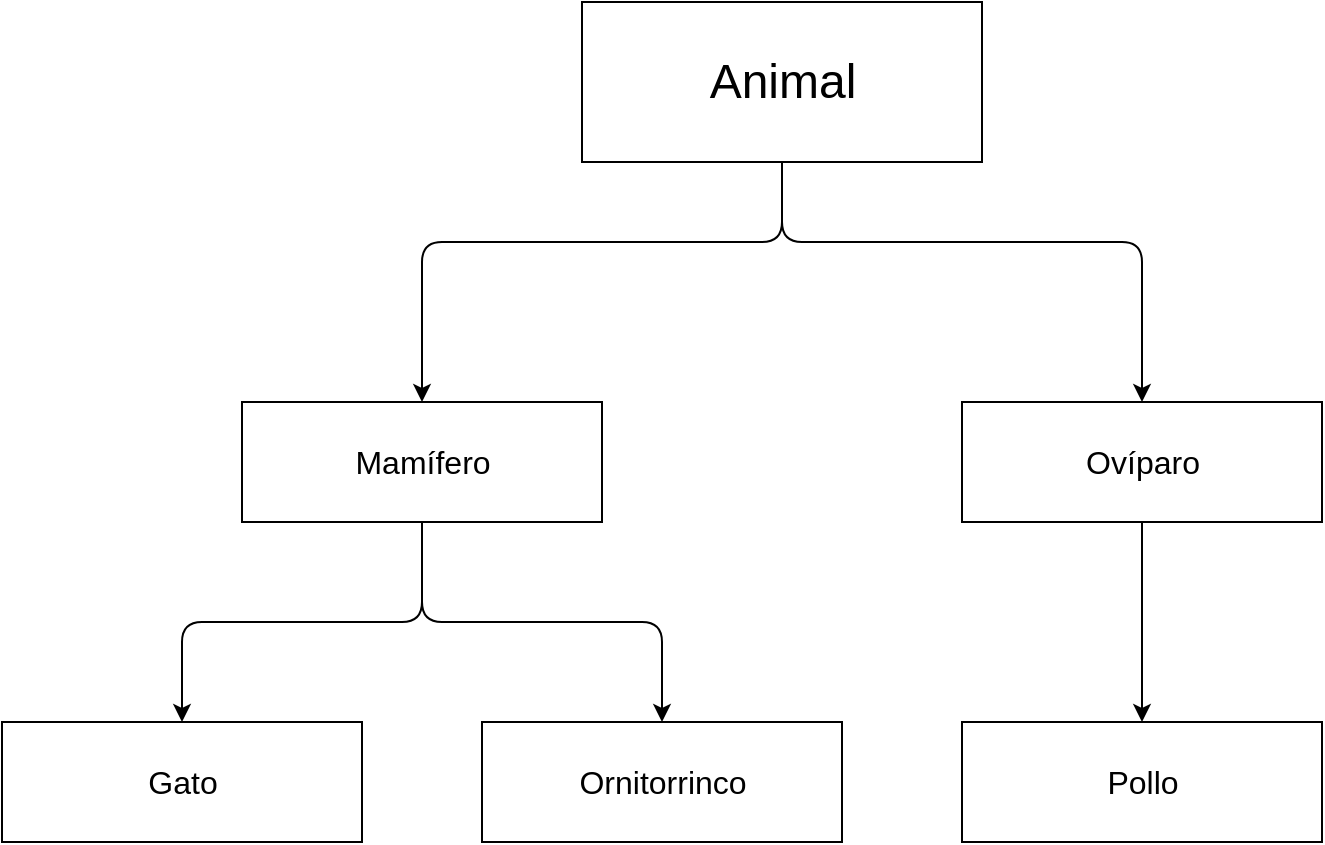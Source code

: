 <mxfile>
    <diagram id="azpiQvu3mpwtCU8szLEb" name="Página-1">
        <mxGraphModel dx="1307" dy="725" grid="1" gridSize="10" guides="1" tooltips="1" connect="1" arrows="1" fold="1" page="1" pageScale="1" pageWidth="850" pageHeight="1100" math="0" shadow="0">
            <root>
                <mxCell id="0"/>
                <mxCell id="1" parent="0"/>
                <mxCell id="4" style="edgeStyle=none;html=1;fontSize=24;" edge="1" parent="1" source="3">
                    <mxGeometry relative="1" as="geometry">
                        <mxPoint x="240" y="280" as="targetPoint"/>
                        <Array as="points">
                            <mxPoint x="420" y="200"/>
                            <mxPoint x="240" y="200"/>
                        </Array>
                    </mxGeometry>
                </mxCell>
                <mxCell id="5" style="edgeStyle=none;html=1;fontSize=24;" edge="1" parent="1" source="3">
                    <mxGeometry relative="1" as="geometry">
                        <mxPoint x="600" y="280" as="targetPoint"/>
                        <Array as="points">
                            <mxPoint x="420" y="200"/>
                            <mxPoint x="600" y="200"/>
                        </Array>
                    </mxGeometry>
                </mxCell>
                <mxCell id="3" value="&lt;font style=&quot;font-size: 24px;&quot;&gt;Animal&lt;/font&gt;" style="html=1;" vertex="1" parent="1">
                    <mxGeometry x="320" y="80" width="200" height="80" as="geometry"/>
                </mxCell>
                <mxCell id="8" style="edgeStyle=none;html=1;fontSize=18;" edge="1" parent="1" source="6">
                    <mxGeometry relative="1" as="geometry">
                        <mxPoint x="120" y="440" as="targetPoint"/>
                        <Array as="points">
                            <mxPoint x="240" y="390"/>
                            <mxPoint x="120" y="390"/>
                        </Array>
                    </mxGeometry>
                </mxCell>
                <mxCell id="9" style="edgeStyle=none;html=1;fontSize=18;" edge="1" parent="1" source="6">
                    <mxGeometry relative="1" as="geometry">
                        <mxPoint x="360" y="440" as="targetPoint"/>
                        <Array as="points">
                            <mxPoint x="240" y="390"/>
                            <mxPoint x="360" y="390"/>
                        </Array>
                    </mxGeometry>
                </mxCell>
                <mxCell id="6" value="&lt;font size=&quot;3&quot;&gt;Mamífero&lt;/font&gt;" style="html=1;" vertex="1" parent="1">
                    <mxGeometry x="150" y="280" width="180" height="60" as="geometry"/>
                </mxCell>
                <mxCell id="13" style="edgeStyle=none;html=1;fontSize=18;" edge="1" parent="1" source="7" target="12">
                    <mxGeometry relative="1" as="geometry"/>
                </mxCell>
                <mxCell id="7" value="&lt;font size=&quot;3&quot;&gt;Ovíparo&lt;/font&gt;" style="html=1;" vertex="1" parent="1">
                    <mxGeometry x="510" y="280" width="180" height="60" as="geometry"/>
                </mxCell>
                <mxCell id="10" value="&lt;font size=&quot;3&quot;&gt;Gato&lt;/font&gt;" style="html=1;" vertex="1" parent="1">
                    <mxGeometry x="30" y="440" width="180" height="60" as="geometry"/>
                </mxCell>
                <mxCell id="11" value="&lt;font size=&quot;3&quot;&gt;Ornitorrinco&lt;/font&gt;" style="html=1;" vertex="1" parent="1">
                    <mxGeometry x="270" y="440" width="180" height="60" as="geometry"/>
                </mxCell>
                <mxCell id="12" value="&lt;font size=&quot;3&quot;&gt;Pollo&lt;/font&gt;" style="html=1;" vertex="1" parent="1">
                    <mxGeometry x="510" y="440" width="180" height="60" as="geometry"/>
                </mxCell>
            </root>
        </mxGraphModel>
    </diagram>
</mxfile>